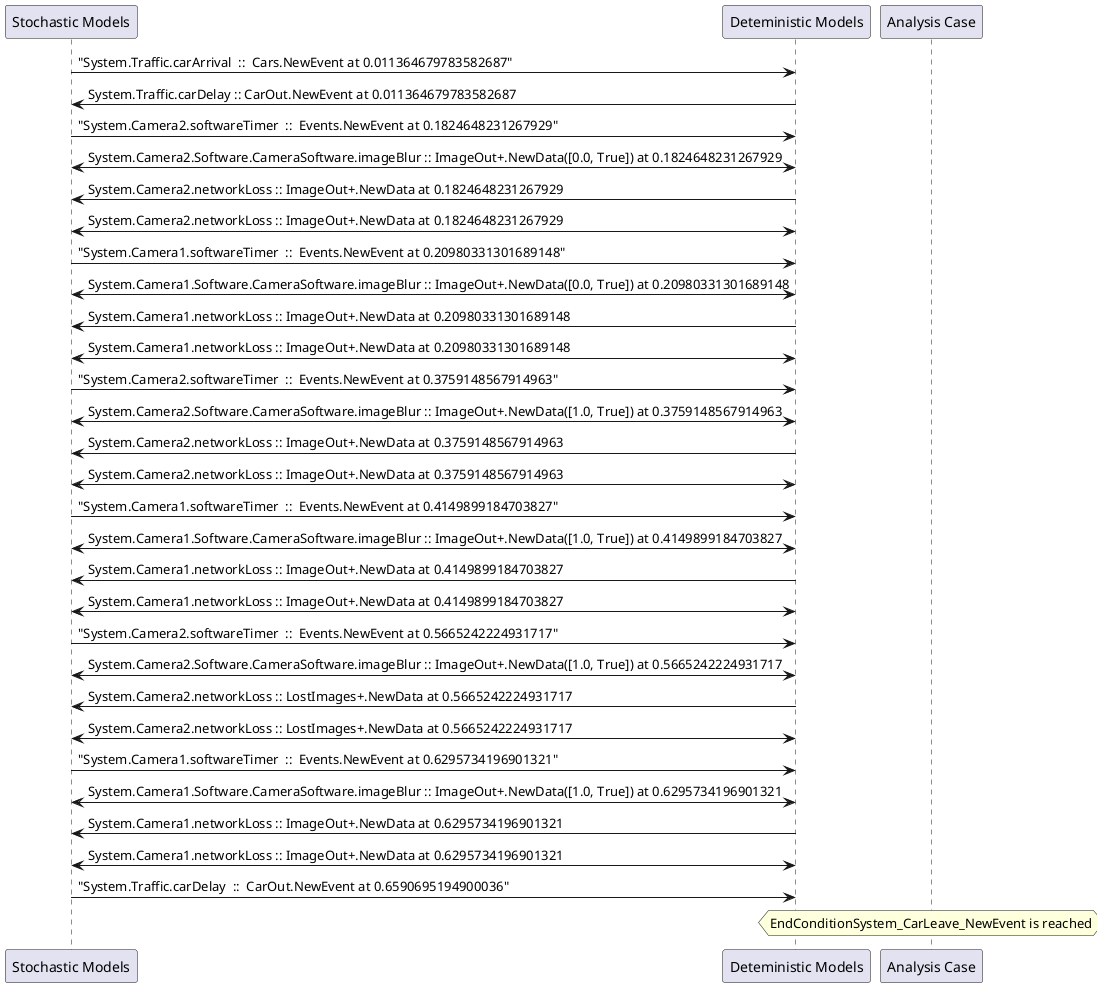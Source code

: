 
	@startuml
	participant "Stochastic Models" as stochmodel
	participant "Deteministic Models" as detmodel
	participant "Analysis Case" as analysis
	{31760_stop} stochmodel -> detmodel : "System.Traffic.carArrival  ::  Cars.NewEvent at 0.011364679783582687"
{31769_start} detmodel -> stochmodel : System.Traffic.carDelay :: CarOut.NewEvent at 0.011364679783582687
{31744_stop} stochmodel -> detmodel : "System.Camera2.softwareTimer  ::  Events.NewEvent at 0.1824648231267929"
detmodel <-> stochmodel : System.Camera2.Software.CameraSoftware.imageBlur :: ImageOut+.NewData([0.0, True]) at 0.1824648231267929
detmodel -> stochmodel : System.Camera2.networkLoss :: ImageOut+.NewData at 0.1824648231267929
detmodel <-> stochmodel : System.Camera2.networkLoss :: ImageOut+.NewData at 0.1824648231267929
{31728_stop} stochmodel -> detmodel : "System.Camera1.softwareTimer  ::  Events.NewEvent at 0.20980331301689148"
detmodel <-> stochmodel : System.Camera1.Software.CameraSoftware.imageBlur :: ImageOut+.NewData([0.0, True]) at 0.20980331301689148
detmodel -> stochmodel : System.Camera1.networkLoss :: ImageOut+.NewData at 0.20980331301689148
detmodel <-> stochmodel : System.Camera1.networkLoss :: ImageOut+.NewData at 0.20980331301689148
{31745_stop} stochmodel -> detmodel : "System.Camera2.softwareTimer  ::  Events.NewEvent at 0.3759148567914963"
detmodel <-> stochmodel : System.Camera2.Software.CameraSoftware.imageBlur :: ImageOut+.NewData([1.0, True]) at 0.3759148567914963
detmodel -> stochmodel : System.Camera2.networkLoss :: ImageOut+.NewData at 0.3759148567914963
detmodel <-> stochmodel : System.Camera2.networkLoss :: ImageOut+.NewData at 0.3759148567914963
{31729_stop} stochmodel -> detmodel : "System.Camera1.softwareTimer  ::  Events.NewEvent at 0.4149899184703827"
detmodel <-> stochmodel : System.Camera1.Software.CameraSoftware.imageBlur :: ImageOut+.NewData([1.0, True]) at 0.4149899184703827
detmodel -> stochmodel : System.Camera1.networkLoss :: ImageOut+.NewData at 0.4149899184703827
detmodel <-> stochmodel : System.Camera1.networkLoss :: ImageOut+.NewData at 0.4149899184703827
{31746_stop} stochmodel -> detmodel : "System.Camera2.softwareTimer  ::  Events.NewEvent at 0.5665242224931717"
detmodel <-> stochmodel : System.Camera2.Software.CameraSoftware.imageBlur :: ImageOut+.NewData([1.0, True]) at 0.5665242224931717
detmodel -> stochmodel : System.Camera2.networkLoss :: LostImages+.NewData at 0.5665242224931717
detmodel <-> stochmodel : System.Camera2.networkLoss :: LostImages+.NewData at 0.5665242224931717
{31730_stop} stochmodel -> detmodel : "System.Camera1.softwareTimer  ::  Events.NewEvent at 0.6295734196901321"
detmodel <-> stochmodel : System.Camera1.Software.CameraSoftware.imageBlur :: ImageOut+.NewData([1.0, True]) at 0.6295734196901321
detmodel -> stochmodel : System.Camera1.networkLoss :: ImageOut+.NewData at 0.6295734196901321
detmodel <-> stochmodel : System.Camera1.networkLoss :: ImageOut+.NewData at 0.6295734196901321
{31769_stop} stochmodel -> detmodel : "System.Traffic.carDelay  ::  CarOut.NewEvent at 0.6590695194900036"
{31769_start} <-> {31769_stop} : delay
hnote over analysis 
EndConditionSystem_CarLeave_NewEvent is reached
endnote
@enduml
